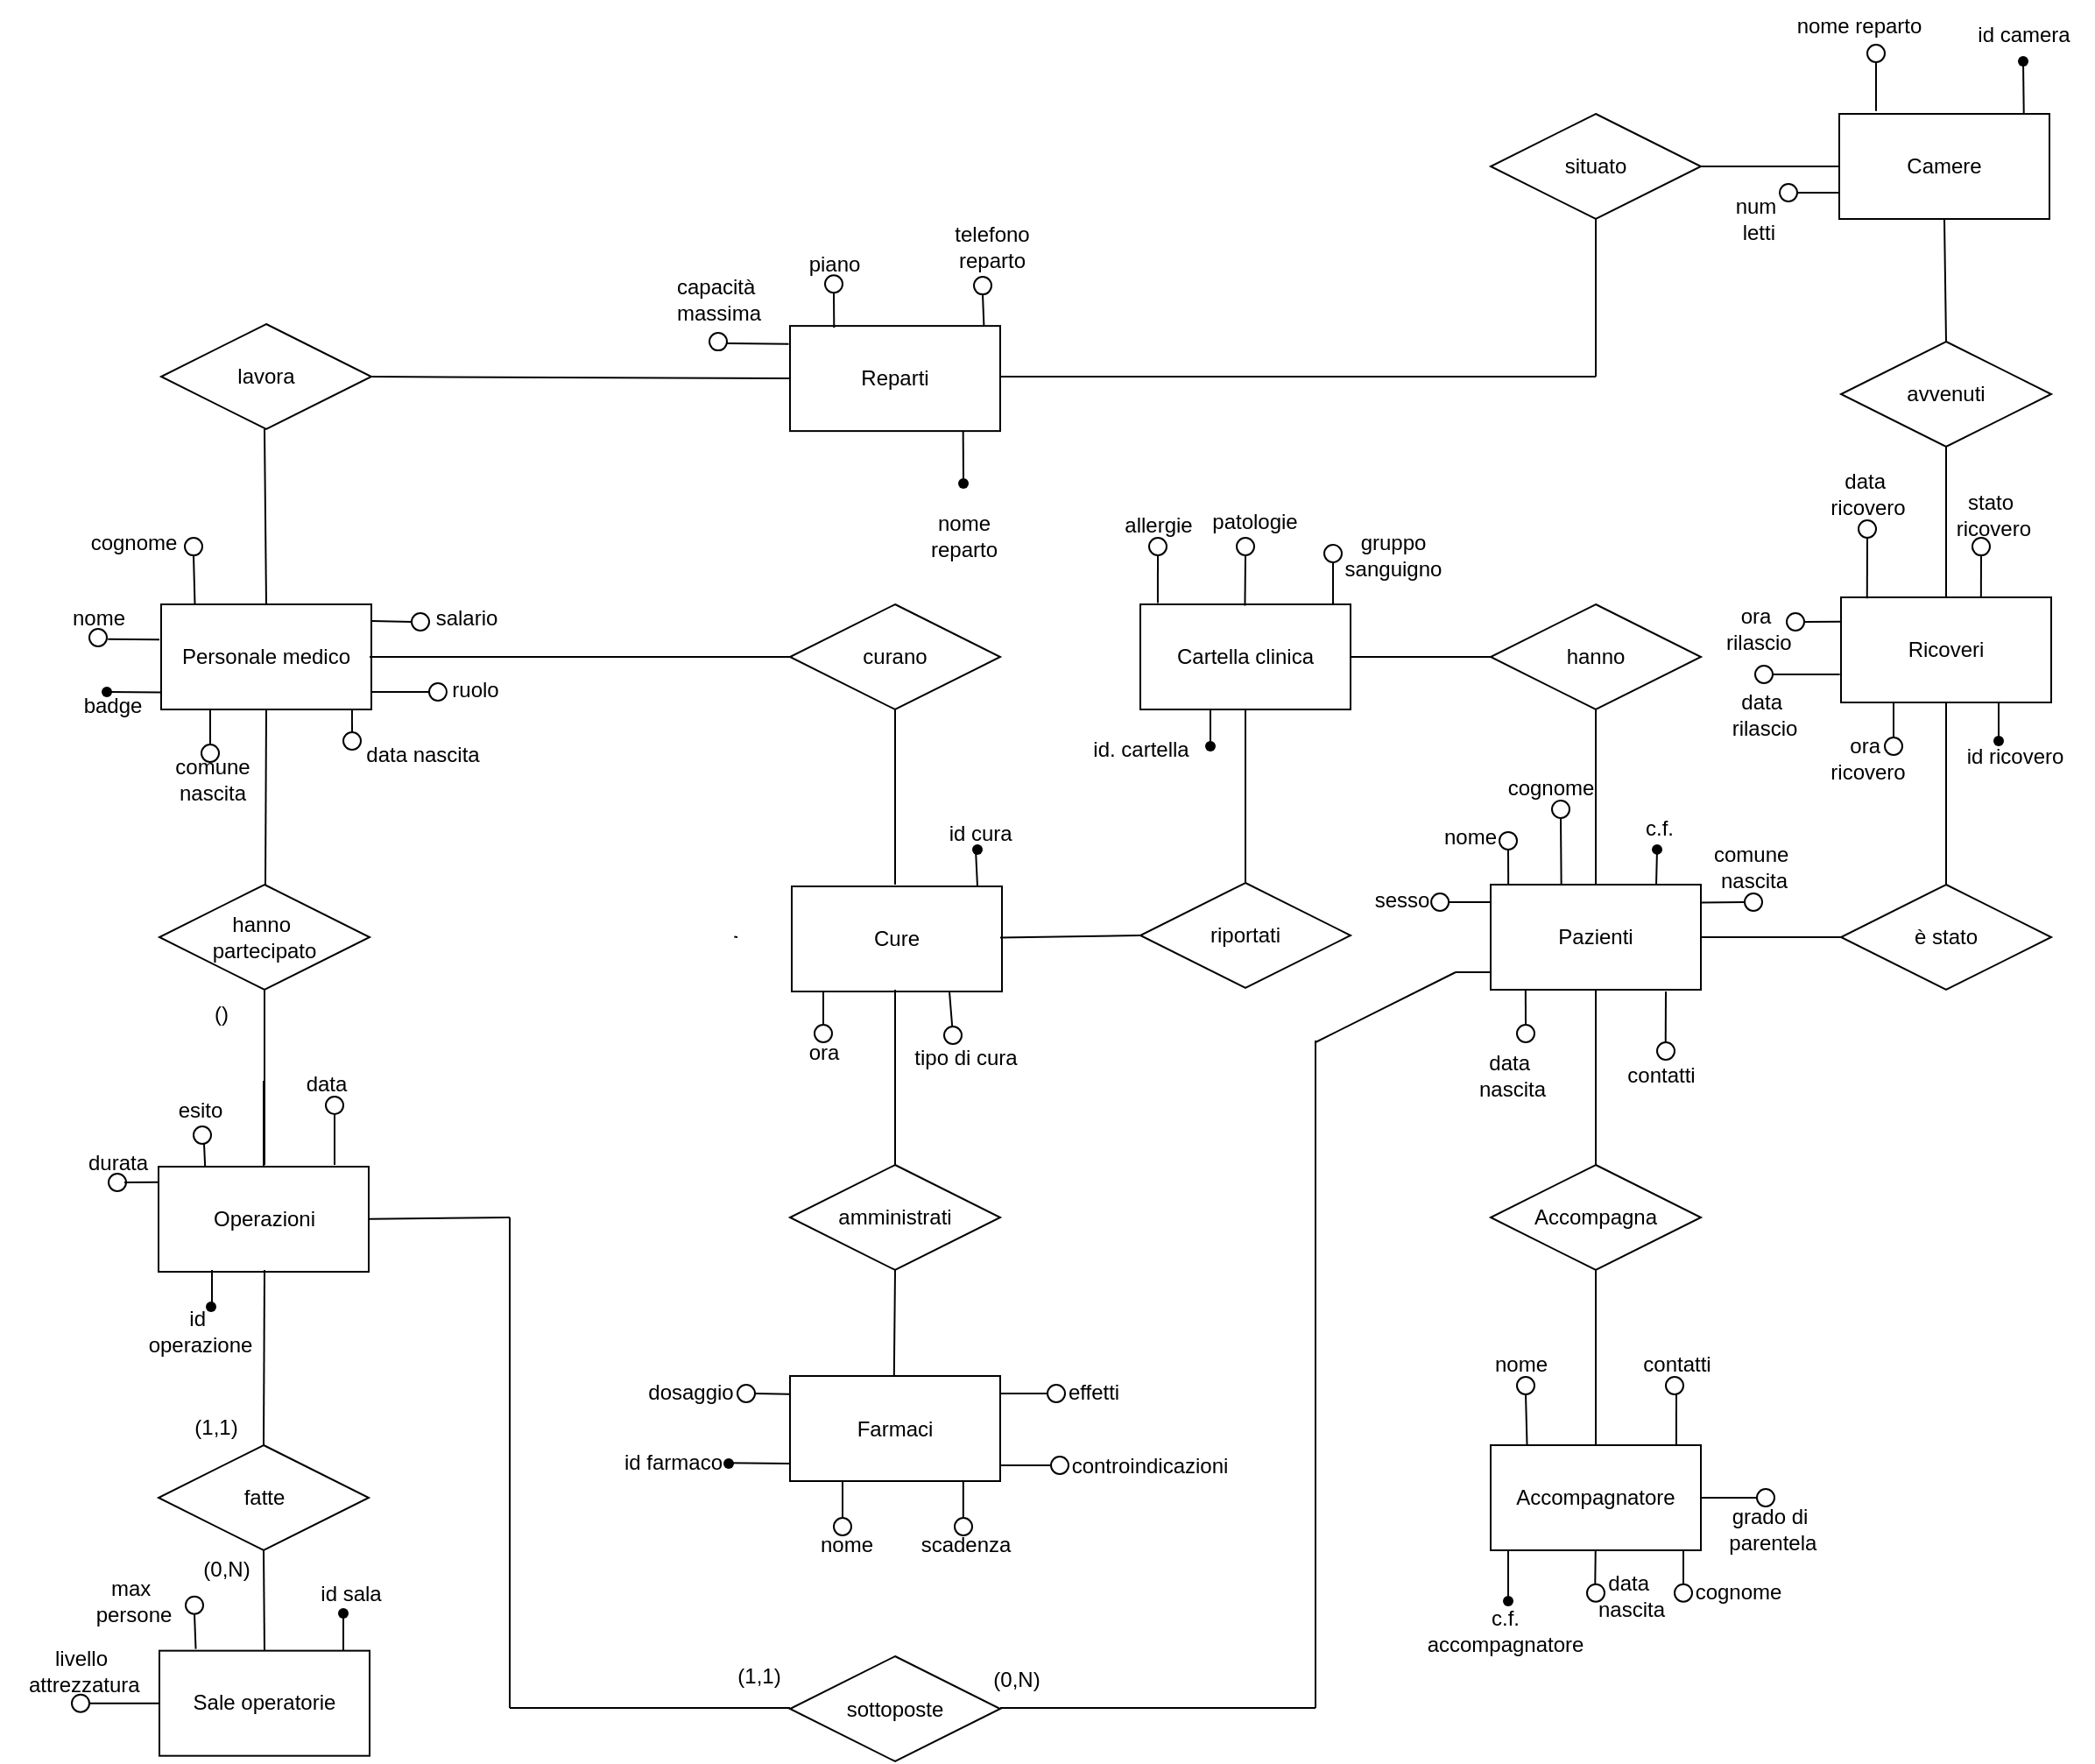 <mxfile version="24.8.6">
  <diagram name="Pagina-1" id="EkfTAN4hH_TVddPuiA1x">
    <mxGraphModel dx="2410" dy="865" grid="1" gridSize="10" guides="1" tooltips="1" connect="1" arrows="1" fold="1" page="1" pageScale="1" pageWidth="827" pageHeight="1169" math="0" shadow="0">
      <root>
        <mxCell id="0" />
        <mxCell id="1" parent="0" />
        <mxCell id="Gjo6DUxktxaH3FMSYRhE-1" value="Personale medico" style="rounded=0;whiteSpace=wrap;html=1;" parent="1" vertex="1">
          <mxGeometry x="41" y="600" width="120" height="60" as="geometry" />
        </mxCell>
        <mxCell id="Gjo6DUxktxaH3FMSYRhE-5" value="Pazienti" style="rounded=0;whiteSpace=wrap;html=1;" parent="1" vertex="1">
          <mxGeometry x="800" y="760" width="120" height="60" as="geometry" />
        </mxCell>
        <mxCell id="Gjo6DUxktxaH3FMSYRhE-7" value="&lt;span style=&quot;white-space: nowrap;&quot;&gt;Accompagnatore&lt;/span&gt;" style="rounded=0;whiteSpace=wrap;html=1;" parent="1" vertex="1">
          <mxGeometry x="800" y="1080" width="120" height="60" as="geometry" />
        </mxCell>
        <mxCell id="Gjo6DUxktxaH3FMSYRhE-8" value="Reparti" style="rounded=0;whiteSpace=wrap;html=1;" parent="1" vertex="1">
          <mxGeometry x="400" y="441.06" width="120" height="60" as="geometry" />
        </mxCell>
        <mxCell id="Gjo6DUxktxaH3FMSYRhE-10" value="Camere" style="rounded=0;whiteSpace=wrap;html=1;" parent="1" vertex="1">
          <mxGeometry x="999" y="320" width="120" height="60" as="geometry" />
        </mxCell>
        <mxCell id="Gjo6DUxktxaH3FMSYRhE-11" value="Sale operatorie" style="rounded=0;whiteSpace=wrap;html=1;" parent="1" vertex="1">
          <mxGeometry x="40" y="1197.33" width="120" height="60" as="geometry" />
        </mxCell>
        <mxCell id="Gjo6DUxktxaH3FMSYRhE-12" value="Operazioni" style="rounded=0;whiteSpace=wrap;html=1;" parent="1" vertex="1">
          <mxGeometry x="39.5" y="921" width="120" height="60" as="geometry" />
        </mxCell>
        <mxCell id="Gjo6DUxktxaH3FMSYRhE-17" value="Cartella clinica" style="rounded=0;whiteSpace=wrap;html=1;" parent="1" vertex="1">
          <mxGeometry x="600" y="600" width="120" height="60" as="geometry" />
        </mxCell>
        <mxCell id="GProfhIi8R3kbPbWlugL-2" value="" style="endArrow=none;html=1;rounded=0;" parent="1" edge="1">
          <mxGeometry width="50" height="50" relative="1" as="geometry">
            <mxPoint x="106" y="700" as="sourcePoint" />
            <mxPoint x="105.92" y="700" as="targetPoint" />
          </mxGeometry>
        </mxCell>
        <mxCell id="GProfhIi8R3kbPbWlugL-13" value="hanno&amp;nbsp;&lt;div&gt;partecipato&lt;/div&gt;" style="shape=rhombus;perimeter=rhombusPerimeter;whiteSpace=wrap;html=1;align=center;" parent="1" vertex="1">
          <mxGeometry x="40" y="760" width="120" height="60" as="geometry" />
        </mxCell>
        <mxCell id="GProfhIi8R3kbPbWlugL-16" value="fatte" style="shape=rhombus;perimeter=rhombusPerimeter;whiteSpace=wrap;html=1;align=center;" parent="1" vertex="1">
          <mxGeometry x="39.5" y="1080" width="120" height="60" as="geometry" />
        </mxCell>
        <mxCell id="GProfhIi8R3kbPbWlugL-19" value="curano" style="shape=rhombus;perimeter=rhombusPerimeter;whiteSpace=wrap;html=1;align=center;" parent="1" vertex="1">
          <mxGeometry x="400" y="600" width="120" height="60" as="geometry" />
        </mxCell>
        <mxCell id="GProfhIi8R3kbPbWlugL-20" value="è stato" style="shape=rhombus;perimeter=rhombusPerimeter;whiteSpace=wrap;html=1;align=center;" parent="1" vertex="1">
          <mxGeometry x="1000" y="760" width="120" height="60" as="geometry" />
        </mxCell>
        <mxCell id="GProfhIi8R3kbPbWlugL-32" value="hanno" style="shape=rhombus;perimeter=rhombusPerimeter;whiteSpace=wrap;html=1;align=center;" parent="1" vertex="1">
          <mxGeometry x="800" y="600" width="120" height="60" as="geometry" />
        </mxCell>
        <mxCell id="GProfhIi8R3kbPbWlugL-62" value="sottoposte" style="shape=rhombus;perimeter=rhombusPerimeter;whiteSpace=wrap;html=1;align=center;" parent="1" vertex="1">
          <mxGeometry x="400" y="1200.5" width="120" height="60" as="geometry" />
        </mxCell>
        <mxCell id="EqLmaS4XHGkuEMbsUwe7-32" value="" style="endArrow=none;html=1;rounded=0;entryX=0;entryY=0.5;entryDx=0;entryDy=0;" parent="1" target="GProfhIi8R3kbPbWlugL-20" edge="1">
          <mxGeometry width="50" height="50" relative="1" as="geometry">
            <mxPoint x="920" y="790" as="sourcePoint" />
            <mxPoint x="970" y="740" as="targetPoint" />
          </mxGeometry>
        </mxCell>
        <mxCell id="EqLmaS4XHGkuEMbsUwe7-38" value="" style="endArrow=none;html=1;rounded=0;entryX=1;entryY=0.5;entryDx=0;entryDy=0;exitX=0;exitY=0.5;exitDx=0;exitDy=0;" parent="1" source="GProfhIi8R3kbPbWlugL-32" target="Gjo6DUxktxaH3FMSYRhE-17" edge="1">
          <mxGeometry width="50" height="50" relative="1" as="geometry">
            <mxPoint x="660" y="750" as="sourcePoint" />
            <mxPoint x="710" y="710" as="targetPoint" />
          </mxGeometry>
        </mxCell>
        <mxCell id="EqLmaS4XHGkuEMbsUwe7-47" value="" style="endArrow=none;html=1;rounded=0;" parent="1" edge="1">
          <mxGeometry width="50" height="50" relative="1" as="geometry">
            <mxPoint x="700" y="850" as="sourcePoint" />
            <mxPoint x="780" y="810" as="targetPoint" />
          </mxGeometry>
        </mxCell>
        <mxCell id="EqLmaS4XHGkuEMbsUwe7-63" value="" style="endArrow=none;html=1;rounded=0;entryX=0.5;entryY=1;entryDx=0;entryDy=0;" parent="1" target="GProfhIi8R3kbPbWlugL-13" edge="1">
          <mxGeometry width="50" height="50" relative="1" as="geometry">
            <mxPoint x="100" y="920" as="sourcePoint" />
            <mxPoint x="150" y="870" as="targetPoint" />
          </mxGeometry>
        </mxCell>
        <mxCell id="EqLmaS4XHGkuEMbsUwe7-67" value="" style="endArrow=none;html=1;rounded=0;exitX=0.5;exitY=0;exitDx=0;exitDy=0;" parent="1" source="GProfhIi8R3kbPbWlugL-16" edge="1">
          <mxGeometry width="50" height="50" relative="1" as="geometry">
            <mxPoint x="50" y="1030" as="sourcePoint" />
            <mxPoint x="100" y="980" as="targetPoint" />
          </mxGeometry>
        </mxCell>
        <mxCell id="EqLmaS4XHGkuEMbsUwe7-75" value="nome" style="text;html=1;align=center;verticalAlign=middle;resizable=0;points=[];autosize=1;strokeColor=none;fillColor=none;" parent="1" vertex="1">
          <mxGeometry x="-20.5" y="593" width="50" height="30" as="geometry" />
        </mxCell>
        <mxCell id="EqLmaS4XHGkuEMbsUwe7-76" value="cognome" style="text;html=1;align=center;verticalAlign=middle;resizable=0;points=[];autosize=1;strokeColor=none;fillColor=none;" parent="1" vertex="1">
          <mxGeometry x="-10.5" y="550" width="70" height="30" as="geometry" />
        </mxCell>
        <mxCell id="EqLmaS4XHGkuEMbsUwe7-77" value="id camera" style="text;html=1;align=center;verticalAlign=middle;resizable=0;points=[];autosize=1;strokeColor=none;fillColor=none;" parent="1" vertex="1">
          <mxGeometry x="1064" y="260" width="80" height="30" as="geometry" />
        </mxCell>
        <mxCell id="EqLmaS4XHGkuEMbsUwe7-78" value="num&lt;div&gt;&amp;nbsp;letti&lt;/div&gt;" style="text;html=1;align=center;verticalAlign=middle;resizable=0;points=[];autosize=1;strokeColor=none;fillColor=none;" parent="1" vertex="1">
          <mxGeometry x="926" y="359.94" width="50" height="40" as="geometry" />
        </mxCell>
        <mxCell id="EqLmaS4XHGkuEMbsUwe7-79" value="nome" style="text;html=1;align=center;verticalAlign=middle;resizable=0;points=[];autosize=1;strokeColor=none;fillColor=none;" parent="1" vertex="1">
          <mxGeometry x="763" y="718" width="50" height="30" as="geometry" />
        </mxCell>
        <mxCell id="EqLmaS4XHGkuEMbsUwe7-80" value="cognome" style="text;html=1;align=center;verticalAlign=middle;resizable=0;points=[];autosize=1;strokeColor=none;fillColor=none;" parent="1" vertex="1">
          <mxGeometry x="799" y="690" width="70" height="30" as="geometry" />
        </mxCell>
        <mxCell id="EqLmaS4XHGkuEMbsUwe7-81" value="data&amp;nbsp;&lt;div&gt;nascita&lt;/div&gt;" style="text;html=1;align=center;verticalAlign=middle;resizable=0;points=[];autosize=1;strokeColor=none;fillColor=none;" parent="1" vertex="1">
          <mxGeometry x="782.07" y="849" width="60" height="40" as="geometry" />
        </mxCell>
        <mxCell id="EqLmaS4XHGkuEMbsUwe7-82" value="comune&amp;nbsp;&lt;div&gt;nascita&lt;/div&gt;" style="text;html=1;align=center;verticalAlign=middle;resizable=0;points=[];autosize=1;strokeColor=none;fillColor=none;" parent="1" vertex="1">
          <mxGeometry x="915" y="729.94" width="70" height="40" as="geometry" />
        </mxCell>
        <mxCell id="EqLmaS4XHGkuEMbsUwe7-83" value="sesso" style="text;html=1;align=center;verticalAlign=middle;resizable=0;points=[];autosize=1;strokeColor=none;fillColor=none;" parent="1" vertex="1">
          <mxGeometry x="724" y="754" width="50" height="30" as="geometry" />
        </mxCell>
        <mxCell id="EqLmaS4XHGkuEMbsUwe7-87" value="c.f." style="text;html=1;align=center;verticalAlign=middle;resizable=0;points=[];autosize=1;strokeColor=none;fillColor=none;" parent="1" vertex="1">
          <mxGeometry x="876" y="713" width="40" height="30" as="geometry" />
        </mxCell>
        <mxCell id="EqLmaS4XHGkuEMbsUwe7-88" value="id&amp;nbsp;&lt;div&gt;operazione&lt;/div&gt;" style="text;html=1;align=center;verticalAlign=middle;resizable=0;points=[];autosize=1;strokeColor=none;fillColor=none;" parent="1" vertex="1">
          <mxGeometry x="23" y="995" width="80" height="40" as="geometry" />
        </mxCell>
        <mxCell id="EqLmaS4XHGkuEMbsUwe7-90" value="data" style="text;html=1;align=center;verticalAlign=middle;resizable=0;points=[];autosize=1;strokeColor=none;fillColor=none;" parent="1" vertex="1">
          <mxGeometry x="109.5" y="859" width="50" height="30" as="geometry" />
        </mxCell>
        <mxCell id="EqLmaS4XHGkuEMbsUwe7-91" value="esito" style="text;html=1;align=center;verticalAlign=middle;resizable=0;points=[];autosize=1;strokeColor=none;fillColor=none;" parent="1" vertex="1">
          <mxGeometry x="38" y="874" width="50" height="30" as="geometry" />
        </mxCell>
        <mxCell id="EqLmaS4XHGkuEMbsUwe7-97" value="salario" style="text;html=1;align=center;verticalAlign=middle;resizable=0;points=[];autosize=1;strokeColor=none;fillColor=none;" parent="1" vertex="1">
          <mxGeometry x="185" y="593" width="60" height="30" as="geometry" />
        </mxCell>
        <mxCell id="EqLmaS4XHGkuEMbsUwe7-102" value="piano" style="text;html=1;align=center;verticalAlign=middle;resizable=0;points=[];autosize=1;strokeColor=none;fillColor=none;" parent="1" vertex="1">
          <mxGeometry x="400" y="391.12" width="50" height="30" as="geometry" />
        </mxCell>
        <mxCell id="EqLmaS4XHGkuEMbsUwe7-107" value="id. cartella" style="text;html=1;align=center;verticalAlign=middle;resizable=0;points=[];autosize=1;strokeColor=none;fillColor=none;" parent="1" vertex="1">
          <mxGeometry x="560" y="668" width="80" height="30" as="geometry" />
        </mxCell>
        <mxCell id="EqLmaS4XHGkuEMbsUwe7-108" value="allergie" style="text;html=1;align=center;verticalAlign=middle;resizable=0;points=[];autosize=1;strokeColor=none;fillColor=none;" parent="1" vertex="1">
          <mxGeometry x="580" y="540" width="60" height="30" as="geometry" />
        </mxCell>
        <mxCell id="EqLmaS4XHGkuEMbsUwe7-109" value="patologie" style="text;html=1;align=center;verticalAlign=middle;resizable=0;points=[];autosize=1;strokeColor=none;fillColor=none;" parent="1" vertex="1">
          <mxGeometry x="630" y="538" width="70" height="30" as="geometry" />
        </mxCell>
        <mxCell id="EqLmaS4XHGkuEMbsUwe7-111" value="gruppo&lt;div&gt;&amp;nbsp;sanguigno&amp;nbsp;&lt;/div&gt;" style="text;html=1;align=center;verticalAlign=middle;resizable=0;points=[];autosize=1;strokeColor=none;fillColor=none;" parent="1" vertex="1">
          <mxGeometry x="699" y="552" width="90" height="40" as="geometry" />
        </mxCell>
        <mxCell id="EqLmaS4XHGkuEMbsUwe7-114" value="id sala" style="text;html=1;align=center;verticalAlign=middle;resizable=0;points=[];autosize=1;strokeColor=none;fillColor=none;" parent="1" vertex="1">
          <mxGeometry x="119" y="1150" width="60" height="30" as="geometry" />
        </mxCell>
        <mxCell id="EqLmaS4XHGkuEMbsUwe7-115" value="livello&lt;div&gt;&amp;nbsp;attrezzatura&lt;/div&gt;" style="text;html=1;align=center;verticalAlign=middle;resizable=0;points=[];autosize=1;strokeColor=none;fillColor=none;" parent="1" vertex="1">
          <mxGeometry x="-50.5" y="1189" width="90" height="40" as="geometry" />
        </mxCell>
        <mxCell id="EqLmaS4XHGkuEMbsUwe7-116" value="max&amp;nbsp;&lt;div&gt;persone&lt;/div&gt;" style="text;html=1;align=center;verticalAlign=middle;resizable=0;points=[];autosize=1;strokeColor=none;fillColor=none;" parent="1" vertex="1">
          <mxGeometry x="-10" y="1149" width="70" height="40" as="geometry" />
        </mxCell>
        <mxCell id="EqLmaS4XHGkuEMbsUwe7-117" value="data nascita" style="text;html=1;align=center;verticalAlign=middle;resizable=0;points=[];autosize=1;strokeColor=none;fillColor=none;" parent="1" vertex="1">
          <mxGeometry x="145" y="671" width="90" height="30" as="geometry" />
        </mxCell>
        <mxCell id="EqLmaS4XHGkuEMbsUwe7-119" value="" style="ellipse;whiteSpace=wrap;html=1;aspect=fixed;" parent="1" vertex="1">
          <mxGeometry y="614" width="10" height="10" as="geometry" />
        </mxCell>
        <mxCell id="EqLmaS4XHGkuEMbsUwe7-120" value="" style="ellipse;whiteSpace=wrap;html=1;aspect=fixed;" parent="1" vertex="1">
          <mxGeometry x="54.5" y="562.06" width="10" height="10" as="geometry" />
        </mxCell>
        <mxCell id="EqLmaS4XHGkuEMbsUwe7-124" value="" style="ellipse;whiteSpace=wrap;html=1;aspect=fixed;" parent="1" vertex="1">
          <mxGeometry x="184" y="605" width="10" height="10" as="geometry" />
        </mxCell>
        <mxCell id="EqLmaS4XHGkuEMbsUwe7-126" value="badge" style="text;html=1;align=center;verticalAlign=middle;resizable=0;points=[];autosize=1;strokeColor=none;fillColor=none;" parent="1" vertex="1">
          <mxGeometry x="-17" y="643" width="60" height="30" as="geometry" />
        </mxCell>
        <mxCell id="EqLmaS4XHGkuEMbsUwe7-128" value="" style="endArrow=none;html=1;rounded=0;exitX=-0.008;exitY=0.335;exitDx=0;exitDy=0;entryX=1.06;entryY=0.587;entryDx=0;entryDy=0;entryPerimeter=0;exitPerimeter=0;" parent="1" source="Gjo6DUxktxaH3FMSYRhE-1" target="EqLmaS4XHGkuEMbsUwe7-119" edge="1">
          <mxGeometry width="50" height="50" relative="1" as="geometry">
            <mxPoint x="39.5" y="638.42" as="sourcePoint" />
            <mxPoint x="18.58" y="628" as="targetPoint" />
          </mxGeometry>
        </mxCell>
        <mxCell id="EqLmaS4XHGkuEMbsUwe7-129" value="" style="endArrow=none;html=1;rounded=0;entryX=0.5;entryY=1;entryDx=0;entryDy=0;" parent="1" edge="1">
          <mxGeometry width="50" height="50" relative="1" as="geometry">
            <mxPoint x="60.25" y="600.06" as="sourcePoint" />
            <mxPoint x="59.5" y="572.06" as="targetPoint" />
          </mxGeometry>
        </mxCell>
        <mxCell id="EqLmaS4XHGkuEMbsUwe7-131" value="" style="endArrow=none;html=1;rounded=0;exitX=1.004;exitY=0.159;exitDx=0;exitDy=0;exitPerimeter=0;entryX=0;entryY=0.5;entryDx=0;entryDy=0;" parent="1" source="Gjo6DUxktxaH3FMSYRhE-1" target="EqLmaS4XHGkuEMbsUwe7-124" edge="1">
          <mxGeometry width="50" height="50" relative="1" as="geometry">
            <mxPoint x="161.12" y="604.94" as="sourcePoint" />
            <mxPoint x="175" y="583" as="targetPoint" />
          </mxGeometry>
        </mxCell>
        <mxCell id="EqLmaS4XHGkuEMbsUwe7-135" value="" style="ellipse;whiteSpace=wrap;html=1;aspect=fixed;" parent="1" vertex="1">
          <mxGeometry x="420" y="412.12" width="10" height="10" as="geometry" />
        </mxCell>
        <mxCell id="EqLmaS4XHGkuEMbsUwe7-137" value="" style="endArrow=none;html=1;rounded=0;exitX=0.793;exitY=-0.001;exitDx=0;exitDy=0;exitPerimeter=0;" parent="1" edge="1">
          <mxGeometry width="50" height="50" relative="1" as="geometry">
            <mxPoint x="425.16" y="442.06" as="sourcePoint" />
            <mxPoint x="425" y="422.12" as="targetPoint" />
          </mxGeometry>
        </mxCell>
        <mxCell id="EqLmaS4XHGkuEMbsUwe7-148" value="" style="endArrow=none;html=1;rounded=0;exitX=0.878;exitY=-0.006;exitDx=0;exitDy=0;exitPerimeter=0;" parent="1" source="Gjo6DUxktxaH3FMSYRhE-10" target="70" edge="1">
          <mxGeometry width="50" height="50" relative="1" as="geometry">
            <mxPoint x="1054" y="340" as="sourcePoint" />
            <mxPoint x="1104" y="290" as="targetPoint" />
          </mxGeometry>
        </mxCell>
        <mxCell id="EqLmaS4XHGkuEMbsUwe7-152" value="nome" style="text;html=1;align=center;verticalAlign=middle;resizable=0;points=[];autosize=1;strokeColor=none;fillColor=none;" parent="1" vertex="1">
          <mxGeometry x="792.07" y="1019" width="50" height="30" as="geometry" />
        </mxCell>
        <mxCell id="EqLmaS4XHGkuEMbsUwe7-153" value="grado di&lt;div&gt;&amp;nbsp;parentela&lt;/div&gt;" style="text;html=1;align=center;verticalAlign=middle;resizable=0;points=[];autosize=1;strokeColor=none;fillColor=none;" parent="1" vertex="1">
          <mxGeometry x="919" y="1107.5" width="80" height="40" as="geometry" />
        </mxCell>
        <mxCell id="EqLmaS4XHGkuEMbsUwe7-154" value="cognome" style="text;html=1;align=center;verticalAlign=middle;resizable=0;points=[];autosize=1;strokeColor=none;fillColor=none;" parent="1" vertex="1">
          <mxGeometry x="906" y="1149" width="70" height="30" as="geometry" />
        </mxCell>
        <mxCell id="EqLmaS4XHGkuEMbsUwe7-155" value="c.f. &lt;br&gt;accompagnatore" style="text;html=1;align=center;verticalAlign=middle;resizable=0;points=[];autosize=1;strokeColor=none;fillColor=none;" parent="1" vertex="1">
          <mxGeometry x="753.28" y="1166" width="110" height="40" as="geometry" />
        </mxCell>
        <mxCell id="EqLmaS4XHGkuEMbsUwe7-156" value="data&amp;nbsp;&lt;div&gt;nascita&lt;/div&gt;" style="text;html=1;align=center;verticalAlign=middle;resizable=0;points=[];autosize=1;strokeColor=none;fillColor=none;" parent="1" vertex="1">
          <mxGeometry x="850" y="1146" width="60" height="40" as="geometry" />
        </mxCell>
        <mxCell id="EqLmaS4XHGkuEMbsUwe7-157" value="" style="ellipse;whiteSpace=wrap;html=1;aspect=fixed;" parent="1" vertex="1">
          <mxGeometry x="952" y="1105" width="10" height="10" as="geometry" />
        </mxCell>
        <mxCell id="EqLmaS4XHGkuEMbsUwe7-158" value="" style="ellipse;whiteSpace=wrap;html=1;aspect=fixed;" parent="1" vertex="1">
          <mxGeometry x="905" y="1159.35" width="10" height="10" as="geometry" />
        </mxCell>
        <mxCell id="EqLmaS4XHGkuEMbsUwe7-161" value="" style="ellipse;whiteSpace=wrap;html=1;aspect=fixed;" parent="1" vertex="1">
          <mxGeometry x="815.0" y="1041" width="10" height="10" as="geometry" />
        </mxCell>
        <mxCell id="EqLmaS4XHGkuEMbsUwe7-162" value="" style="endArrow=none;html=1;rounded=0;entryX=0.173;entryY=-0.006;entryDx=0;entryDy=0;entryPerimeter=0;" parent="1" edge="1" target="Gjo6DUxktxaH3FMSYRhE-7">
          <mxGeometry width="50" height="50" relative="1" as="geometry">
            <mxPoint x="820.0" y="1051" as="sourcePoint" />
            <mxPoint x="856.12" y="1051.18" as="targetPoint" />
          </mxGeometry>
        </mxCell>
        <mxCell id="EqLmaS4XHGkuEMbsUwe7-164" value="" style="endArrow=none;html=1;rounded=0;entryX=0.174;entryY=1.026;entryDx=0;entryDy=0;entryPerimeter=0;exitX=0.508;exitY=-0.023;exitDx=0;exitDy=0;exitPerimeter=0;" parent="1" edge="1">
          <mxGeometry width="50" height="50" relative="1" as="geometry">
            <mxPoint x="859.53" y="1168.66" as="sourcePoint" />
            <mxPoint x="859.87" y="1140.0" as="targetPoint" />
          </mxGeometry>
        </mxCell>
        <mxCell id="EqLmaS4XHGkuEMbsUwe7-165" value="" style="endArrow=none;html=1;rounded=0;" parent="1" edge="1">
          <mxGeometry width="50" height="50" relative="1" as="geometry">
            <mxPoint x="910" y="1159.35" as="sourcePoint" />
            <mxPoint x="910" y="1140.35" as="targetPoint" />
          </mxGeometry>
        </mxCell>
        <mxCell id="EqLmaS4XHGkuEMbsUwe7-166" value="" style="endArrow=none;html=1;rounded=0;entryX=1;entryY=0.5;entryDx=0;entryDy=0;exitX=0;exitY=0.5;exitDx=0;exitDy=0;" parent="1" source="EqLmaS4XHGkuEMbsUwe7-157" target="Gjo6DUxktxaH3FMSYRhE-7" edge="1">
          <mxGeometry width="50" height="50" relative="1" as="geometry">
            <mxPoint x="955" y="1100.33" as="sourcePoint" />
            <mxPoint x="939.69" y="1080.005" as="targetPoint" />
          </mxGeometry>
        </mxCell>
        <mxCell id="EqLmaS4XHGkuEMbsUwe7-167" value="" style="ellipse;whiteSpace=wrap;html=1;aspect=fixed;" parent="1" vertex="1">
          <mxGeometry x="945" y="765" width="10" height="10" as="geometry" />
        </mxCell>
        <mxCell id="EqLmaS4XHGkuEMbsUwe7-168" value="" style="ellipse;whiteSpace=wrap;html=1;aspect=fixed;" parent="1" vertex="1">
          <mxGeometry x="815" y="840" width="10" height="10" as="geometry" />
        </mxCell>
        <mxCell id="EqLmaS4XHGkuEMbsUwe7-170" value="" style="ellipse;whiteSpace=wrap;html=1;aspect=fixed;" parent="1" vertex="1">
          <mxGeometry x="835" y="712" width="10" height="10" as="geometry" />
        </mxCell>
        <mxCell id="EqLmaS4XHGkuEMbsUwe7-171" value="" style="ellipse;whiteSpace=wrap;html=1;aspect=fixed;" parent="1" vertex="1">
          <mxGeometry x="805" y="729.94" width="10" height="10" as="geometry" />
        </mxCell>
        <mxCell id="EqLmaS4XHGkuEMbsUwe7-172" value="" style="ellipse;whiteSpace=wrap;html=1;aspect=fixed;" parent="1" vertex="1">
          <mxGeometry x="766.07" y="765" width="10" height="10" as="geometry" />
        </mxCell>
        <mxCell id="EqLmaS4XHGkuEMbsUwe7-173" value="" style="endArrow=none;html=1;rounded=0;entryX=1;entryY=0.5;entryDx=0;entryDy=0;exitX=-0.002;exitY=0.2;exitDx=0;exitDy=0;exitPerimeter=0;" parent="1" target="EqLmaS4XHGkuEMbsUwe7-172" edge="1">
          <mxGeometry width="50" height="50" relative="1" as="geometry">
            <mxPoint x="799.76" y="770" as="sourcePoint" />
            <mxPoint x="759.88" y="770.35" as="targetPoint" />
          </mxGeometry>
        </mxCell>
        <mxCell id="EqLmaS4XHGkuEMbsUwe7-174" value="" style="endArrow=none;html=1;rounded=0;exitX=0.084;exitY=0.002;exitDx=0;exitDy=0;exitPerimeter=0;entryX=0.5;entryY=1;entryDx=0;entryDy=0;" parent="1" source="Gjo6DUxktxaH3FMSYRhE-5" target="EqLmaS4XHGkuEMbsUwe7-171" edge="1">
          <mxGeometry width="50" height="50" relative="1" as="geometry">
            <mxPoint x="755" y="788" as="sourcePoint" />
            <mxPoint x="805" y="738" as="targetPoint" />
          </mxGeometry>
        </mxCell>
        <mxCell id="EqLmaS4XHGkuEMbsUwe7-175" value="" style="endArrow=none;html=1;rounded=0;exitX=0.336;exitY=-0.006;exitDx=0;exitDy=0;exitPerimeter=0;entryX=0.5;entryY=1;entryDx=0;entryDy=0;" parent="1" source="Gjo6DUxktxaH3FMSYRhE-5" target="EqLmaS4XHGkuEMbsUwe7-170" edge="1">
          <mxGeometry width="50" height="50" relative="1" as="geometry">
            <mxPoint x="840.24" y="759.28" as="sourcePoint" />
            <mxPoint x="839.76" y="728" as="targetPoint" />
          </mxGeometry>
        </mxCell>
        <mxCell id="EqLmaS4XHGkuEMbsUwe7-176" value="" style="endArrow=none;html=1;rounded=0;exitX=0.621;exitY=0.001;exitDx=0;exitDy=0;exitPerimeter=0;entryX=1.104;entryY=0.499;entryDx=0;entryDy=0;entryPerimeter=0;" parent="1" target="69" edge="1">
          <mxGeometry width="50" height="50" relative="1" as="geometry">
            <mxPoint x="894.52" y="760" as="sourcePoint" />
            <mxPoint x="895" y="739.94" as="targetPoint" />
          </mxGeometry>
        </mxCell>
        <mxCell id="EqLmaS4XHGkuEMbsUwe7-178" value="" style="endArrow=none;html=1;rounded=0;exitX=1;exitY=0.17;exitDx=0;exitDy=0;exitPerimeter=0;entryX=0;entryY=0.5;entryDx=0;entryDy=0;" parent="1" source="Gjo6DUxktxaH3FMSYRhE-5" target="EqLmaS4XHGkuEMbsUwe7-167" edge="1">
          <mxGeometry width="50" height="50" relative="1" as="geometry">
            <mxPoint x="896" y="807" as="sourcePoint" />
            <mxPoint x="946" y="757" as="targetPoint" />
          </mxGeometry>
        </mxCell>
        <mxCell id="EqLmaS4XHGkuEMbsUwe7-180" value="" style="ellipse;whiteSpace=wrap;html=1;aspect=fixed;" parent="1" vertex="1">
          <mxGeometry x="655" y="562" width="10" height="10" as="geometry" />
        </mxCell>
        <mxCell id="EqLmaS4XHGkuEMbsUwe7-181" value="" style="ellipse;whiteSpace=wrap;html=1;aspect=fixed;" parent="1" vertex="1">
          <mxGeometry x="605" y="562" width="10" height="10" as="geometry" />
        </mxCell>
        <mxCell id="EqLmaS4XHGkuEMbsUwe7-182" value="" style="ellipse;whiteSpace=wrap;html=1;aspect=fixed;" parent="1" vertex="1">
          <mxGeometry x="705" y="566" width="10" height="10" as="geometry" />
        </mxCell>
        <mxCell id="EqLmaS4XHGkuEMbsUwe7-184" value="" style="endArrow=none;html=1;rounded=0;exitX=0.502;exitY=0.353;exitDx=0;exitDy=0;exitPerimeter=0;" parent="1" source="77" edge="1">
          <mxGeometry width="50" height="50" relative="1" as="geometry">
            <mxPoint x="659.64" y="671.32" as="sourcePoint" />
            <mxPoint x="640" y="660" as="targetPoint" />
          </mxGeometry>
        </mxCell>
        <mxCell id="EqLmaS4XHGkuEMbsUwe7-185" value="" style="endArrow=none;html=1;rounded=0;exitX=0.083;exitY=-0.012;exitDx=0;exitDy=0;exitPerimeter=0;" parent="1" source="Gjo6DUxktxaH3FMSYRhE-17" edge="1">
          <mxGeometry width="50" height="50" relative="1" as="geometry">
            <mxPoint x="560" y="622" as="sourcePoint" />
            <mxPoint x="610" y="572" as="targetPoint" />
          </mxGeometry>
        </mxCell>
        <mxCell id="EqLmaS4XHGkuEMbsUwe7-186" value="" style="endArrow=none;html=1;rounded=0;exitX=0.737;exitY=-0.006;exitDx=0;exitDy=0;exitPerimeter=0;entryX=0.5;entryY=1;entryDx=0;entryDy=0;" parent="1" target="EqLmaS4XHGkuEMbsUwe7-180" edge="1">
          <mxGeometry width="50" height="50" relative="1" as="geometry">
            <mxPoint x="659.72" y="600.7" as="sourcePoint" />
            <mxPoint x="660.28" y="580.06" as="targetPoint" />
          </mxGeometry>
        </mxCell>
        <mxCell id="EqLmaS4XHGkuEMbsUwe7-187" value="" style="endArrow=none;html=1;rounded=0;entryX=0.5;entryY=1;entryDx=0;entryDy=0;" parent="1" target="EqLmaS4XHGkuEMbsUwe7-182" edge="1">
          <mxGeometry width="50" height="50" relative="1" as="geometry">
            <mxPoint x="710" y="600" as="sourcePoint" />
            <mxPoint x="731" y="579" as="targetPoint" />
          </mxGeometry>
        </mxCell>
        <mxCell id="EqLmaS4XHGkuEMbsUwe7-195" value="" style="ellipse;whiteSpace=wrap;html=1;aspect=fixed;" parent="1" vertex="1">
          <mxGeometry x="55" y="1166.33" width="10" height="10" as="geometry" />
        </mxCell>
        <mxCell id="EqLmaS4XHGkuEMbsUwe7-198" value="" style="ellipse;whiteSpace=wrap;html=1;aspect=fixed;" parent="1" vertex="1">
          <mxGeometry x="-10" y="1222.33" width="10" height="10" as="geometry" />
        </mxCell>
        <mxCell id="EqLmaS4XHGkuEMbsUwe7-203" value="" style="ellipse;whiteSpace=wrap;html=1;aspect=fixed;" parent="1" vertex="1">
          <mxGeometry x="135" y="881" width="10" height="10" as="geometry" />
        </mxCell>
        <mxCell id="EqLmaS4XHGkuEMbsUwe7-206" value="" style="ellipse;whiteSpace=wrap;html=1;aspect=fixed;" parent="1" vertex="1">
          <mxGeometry x="59.5" y="898" width="10" height="10" as="geometry" />
        </mxCell>
        <mxCell id="EqLmaS4XHGkuEMbsUwe7-215" value="" style="endArrow=none;html=1;rounded=0;exitX=0.173;exitY=-0.017;exitDx=0;exitDy=0;exitPerimeter=0;entryX=0.5;entryY=1;entryDx=0;entryDy=0;" parent="1" source="Gjo6DUxktxaH3FMSYRhE-11" target="EqLmaS4XHGkuEMbsUwe7-195" edge="1">
          <mxGeometry width="50" height="50" relative="1" as="geometry">
            <mxPoint x="10" y="1227.33" as="sourcePoint" />
            <mxPoint x="60" y="1177.33" as="targetPoint" />
          </mxGeometry>
        </mxCell>
        <mxCell id="EqLmaS4XHGkuEMbsUwe7-216" value="" style="endArrow=none;html=1;rounded=0;entryX=0.5;entryY=1;entryDx=0;entryDy=0;" parent="1" edge="1">
          <mxGeometry width="50" height="50" relative="1" as="geometry">
            <mxPoint x="145" y="1197.33" as="sourcePoint" />
            <mxPoint x="145" y="1176.33" as="targetPoint" />
          </mxGeometry>
        </mxCell>
        <mxCell id="EqLmaS4XHGkuEMbsUwe7-219" value="" style="endArrow=none;html=1;rounded=0;exitX=0.88;exitY=0.952;exitDx=0;exitDy=0;exitPerimeter=0;" parent="1" edge="1">
          <mxGeometry width="50" height="50" relative="1" as="geometry">
            <mxPoint x="66.1" y="921.08" as="sourcePoint" />
            <mxPoint x="65.5" y="908" as="targetPoint" />
          </mxGeometry>
        </mxCell>
        <mxCell id="EqLmaS4XHGkuEMbsUwe7-220" value="" style="endArrow=none;html=1;rounded=0;entryX=0.5;entryY=1;entryDx=0;entryDy=0;" parent="1" target="EqLmaS4XHGkuEMbsUwe7-203" edge="1">
          <mxGeometry width="50" height="50" relative="1" as="geometry">
            <mxPoint x="140" y="920" as="sourcePoint" />
            <mxPoint x="186.5" y="927" as="targetPoint" />
          </mxGeometry>
        </mxCell>
        <mxCell id="3" value="" style="endArrow=none;html=1;exitX=0.5;exitY=0;exitDx=0;exitDy=0;entryX=0.5;entryY=1;entryDx=0;entryDy=0;" parent="1" source="Gjo6DUxktxaH3FMSYRhE-12" edge="1">
          <mxGeometry width="50" height="50" relative="1" as="geometry">
            <mxPoint x="69.5" y="782" as="sourcePoint" />
            <mxPoint x="99.5" y="872" as="targetPoint" />
          </mxGeometry>
        </mxCell>
        <mxCell id="32" value="" style="endArrow=none;html=1;exitX=0;exitY=0.837;exitDx=0;exitDy=0;exitPerimeter=0;" parent="1" source="Gjo6DUxktxaH3FMSYRhE-1" target="47" edge="1">
          <mxGeometry width="50" height="50" relative="1" as="geometry">
            <mxPoint x="86" y="600" as="sourcePoint" />
            <mxPoint x="136" y="550" as="targetPoint" />
          </mxGeometry>
        </mxCell>
        <mxCell id="DA8NWegLXy8gjZj4K9O9-37" value="nome&lt;br&gt;reparto" style="text;html=1;align=center;verticalAlign=middle;resizable=0;points=[];autosize=1;strokeColor=none;fillColor=none;" parent="1" vertex="1">
          <mxGeometry x="469" y="541" width="60" height="40" as="geometry" />
        </mxCell>
        <mxCell id="DA8NWegLXy8gjZj4K9O9-39" value="" style="endArrow=none;html=1;rounded=0;" parent="1" source="49" edge="1">
          <mxGeometry width="50" height="50" relative="1" as="geometry">
            <mxPoint x="498.99" y="521" as="sourcePoint" />
            <mxPoint x="498.83" y="501.06" as="targetPoint" />
          </mxGeometry>
        </mxCell>
        <mxCell id="DA8NWegLXy8gjZj4K9O9-41" value="ruolo" style="text;html=1;align=center;verticalAlign=middle;resizable=0;points=[];autosize=1;strokeColor=none;fillColor=none;" parent="1" vertex="1">
          <mxGeometry x="195" y="634" width="50" height="30" as="geometry" />
        </mxCell>
        <mxCell id="DA8NWegLXy8gjZj4K9O9-43" value="" style="endArrow=none;html=1;rounded=0;entryX=1.004;entryY=0.834;entryDx=0;entryDy=0;entryPerimeter=0;" parent="1" target="Gjo6DUxktxaH3FMSYRhE-1" edge="1">
          <mxGeometry width="50" height="50" relative="1" as="geometry">
            <mxPoint x="200" y="650" as="sourcePoint" />
            <mxPoint x="166" y="640" as="targetPoint" />
          </mxGeometry>
        </mxCell>
        <mxCell id="DA8NWegLXy8gjZj4K9O9-44" value="capacità&amp;nbsp;&lt;div&gt;massima&lt;/div&gt;" style="text;html=1;align=center;verticalAlign=middle;resizable=0;points=[];autosize=1;strokeColor=none;fillColor=none;" parent="1" vertex="1">
          <mxGeometry x="324" y="406.06" width="70" height="40" as="geometry" />
        </mxCell>
        <mxCell id="DA8NWegLXy8gjZj4K9O9-45" value="" style="ellipse;whiteSpace=wrap;html=1;aspect=fixed;" parent="1" vertex="1">
          <mxGeometry x="354" y="445.06" width="10" height="10" as="geometry" />
        </mxCell>
        <mxCell id="DA8NWegLXy8gjZj4K9O9-46" value="" style="endArrow=none;html=1;rounded=0;exitX=-0.006;exitY=0.172;exitDx=0;exitDy=0;exitPerimeter=0;" parent="1" source="Gjo6DUxktxaH3FMSYRhE-8" edge="1">
          <mxGeometry width="50" height="50" relative="1" as="geometry">
            <mxPoint x="364" y="470.06" as="sourcePoint" />
            <mxPoint x="364" y="451.06" as="targetPoint" />
          </mxGeometry>
        </mxCell>
        <mxCell id="DA8NWegLXy8gjZj4K9O9-52" value="durata" style="text;html=1;align=center;verticalAlign=middle;resizable=0;points=[];autosize=1;strokeColor=none;fillColor=none;" parent="1" vertex="1">
          <mxGeometry x="-14" y="904" width="60" height="30" as="geometry" />
        </mxCell>
        <mxCell id="DA8NWegLXy8gjZj4K9O9-53" value="" style="ellipse;whiteSpace=wrap;html=1;aspect=fixed;" parent="1" vertex="1">
          <mxGeometry x="11" y="925" width="10" height="10" as="geometry" />
        </mxCell>
        <mxCell id="DA8NWegLXy8gjZj4K9O9-54" value="" style="endArrow=none;html=1;rounded=0;exitX=-0.001;exitY=0.564;exitDx=0;exitDy=0;exitPerimeter=0;" parent="1" edge="1">
          <mxGeometry width="50" height="50" relative="1" as="geometry">
            <mxPoint x="39.38" y="929.84" as="sourcePoint" />
            <mxPoint x="20" y="930" as="targetPoint" />
          </mxGeometry>
        </mxCell>
        <mxCell id="73U9c0HWaYGPaKn10Cvo-50" value="" style="endArrow=none;html=1;rounded=0;entryX=0.908;entryY=1.002;entryDx=0;entryDy=0;entryPerimeter=0;exitX=0.5;exitY=0;exitDx=0;exitDy=0;" parent="1" source="EqLmaS4XHGkuEMbsUwe7-125" target="Gjo6DUxktxaH3FMSYRhE-1" edge="1">
          <mxGeometry width="50" height="50" relative="1" as="geometry">
            <mxPoint x="150" y="680" as="sourcePoint" />
            <mxPoint x="150.08" y="660.18" as="targetPoint" />
          </mxGeometry>
        </mxCell>
        <mxCell id="73U9c0HWaYGPaKn10Cvo-66" value="Accompagna" style="shape=rhombus;perimeter=rhombusPerimeter;whiteSpace=wrap;html=1;align=center;" parent="1" vertex="1">
          <mxGeometry x="800" y="920" width="120" height="60" as="geometry" />
        </mxCell>
        <mxCell id="73U9c0HWaYGPaKn10Cvo-68" value="" style="ellipse;whiteSpace=wrap;html=1;aspect=fixed;" parent="1" vertex="1">
          <mxGeometry x="855" y="1159.35" width="10" height="10" as="geometry" />
        </mxCell>
        <mxCell id="73U9c0HWaYGPaKn10Cvo-70" value="" style="endArrow=none;html=1;rounded=0;exitX=0.5;exitY=0;exitDx=0;exitDy=0;" parent="1" source="73U9c0HWaYGPaKn10Cvo-66" edge="1">
          <mxGeometry width="50" height="50" relative="1" as="geometry">
            <mxPoint x="810" y="870" as="sourcePoint" />
            <mxPoint x="860" y="820" as="targetPoint" />
          </mxGeometry>
        </mxCell>
        <mxCell id="73U9c0HWaYGPaKn10Cvo-72" value="" style="endArrow=none;html=1;rounded=0;entryX=0.5;entryY=1;entryDx=0;entryDy=0;" parent="1" target="73U9c0HWaYGPaKn10Cvo-66" edge="1">
          <mxGeometry width="50" height="50" relative="1" as="geometry">
            <mxPoint x="860" y="1080" as="sourcePoint" />
            <mxPoint x="910" y="1030" as="targetPoint" />
          </mxGeometry>
        </mxCell>
        <mxCell id="73U9c0HWaYGPaKn10Cvo-83" value="" style="endArrow=none;html=1;rounded=0;entryX=0;entryY=0.5;entryDx=0;entryDy=0;" parent="1" target="GProfhIi8R3kbPbWlugL-19" edge="1">
          <mxGeometry width="50" height="50" relative="1" as="geometry">
            <mxPoint x="160" y="630" as="sourcePoint" />
            <mxPoint x="210" y="580" as="targetPoint" />
          </mxGeometry>
        </mxCell>
        <mxCell id="73U9c0HWaYGPaKn10Cvo-86" value="" style="endArrow=none;html=1;rounded=0;" parent="1" edge="1">
          <mxGeometry width="50" height="50" relative="1" as="geometry">
            <mxPoint x="780" y="810" as="sourcePoint" />
            <mxPoint x="800" y="810" as="targetPoint" />
          </mxGeometry>
        </mxCell>
        <mxCell id="39" value="" style="endArrow=none;html=1;" parent="1" edge="1">
          <mxGeometry width="50" height="50" relative="1" as="geometry">
            <mxPoint x="70" y="1000" as="sourcePoint" />
            <mxPoint x="70" y="980" as="targetPoint" />
          </mxGeometry>
        </mxCell>
        <mxCell id="40" value="" style="endArrow=none;html=1;" parent="1" edge="1">
          <mxGeometry width="50" height="50" relative="1" as="geometry">
            <mxPoint x="160" y="950.82" as="sourcePoint" />
            <mxPoint x="240" y="950" as="targetPoint" />
          </mxGeometry>
        </mxCell>
        <mxCell id="43" value="" style="endArrow=none;html=1;exitX=0.5;exitY=0;exitDx=0;exitDy=0;entryX=0.5;entryY=1;entryDx=0;entryDy=0;" parent="1" source="Gjo6DUxktxaH3FMSYRhE-11" target="GProfhIi8R3kbPbWlugL-16" edge="1">
          <mxGeometry width="50" height="50" relative="1" as="geometry">
            <mxPoint x="-10" y="1250" as="sourcePoint" />
            <mxPoint x="40" y="1200" as="targetPoint" />
          </mxGeometry>
        </mxCell>
        <mxCell id="47" value="" style="shape=waypoint;sketch=0;fillStyle=solid;size=6;pointerEvents=1;points=[];fillColor=none;resizable=0;rotatable=0;perimeter=centerPerimeter;snapToPoint=1;" parent="1" vertex="1">
          <mxGeometry y="640" width="20" height="20" as="geometry" />
        </mxCell>
        <mxCell id="49" value="" style="shape=waypoint;sketch=0;fillStyle=solid;size=6;pointerEvents=1;points=[];fillColor=none;resizable=0;rotatable=0;perimeter=centerPerimeter;snapToPoint=1;" parent="1" vertex="1">
          <mxGeometry x="489" y="521" width="20" height="20" as="geometry" />
        </mxCell>
        <mxCell id="51" value="" style="shape=waypoint;sketch=0;fillStyle=solid;size=6;pointerEvents=1;points=[];fillColor=none;resizable=0;rotatable=0;perimeter=centerPerimeter;snapToPoint=1;" parent="1" vertex="1">
          <mxGeometry x="59.5" y="991" width="20" height="20" as="geometry" />
        </mxCell>
        <mxCell id="53" value="" style="shape=waypoint;sketch=0;fillStyle=solid;size=6;pointerEvents=1;points=[];fillColor=none;resizable=0;rotatable=0;perimeter=centerPerimeter;snapToPoint=1;" parent="1" vertex="1">
          <mxGeometry x="135" y="1166" width="20" height="20" as="geometry" />
        </mxCell>
        <mxCell id="66" value="" style="shape=waypoint;sketch=0;fillStyle=solid;size=6;pointerEvents=1;points=[];fillColor=none;resizable=0;rotatable=0;perimeter=centerPerimeter;snapToPoint=1;" parent="1" vertex="1">
          <mxGeometry x="800" y="1159" width="20" height="20" as="geometry" />
        </mxCell>
        <mxCell id="69" value="" style="shape=waypoint;sketch=0;fillStyle=solid;size=6;pointerEvents=1;points=[];fillColor=none;resizable=0;rotatable=0;perimeter=centerPerimeter;snapToPoint=1;" parent="1" vertex="1">
          <mxGeometry x="885" y="729.94" width="20" height="20" as="geometry" />
        </mxCell>
        <mxCell id="70" value="" style="shape=waypoint;sketch=0;fillStyle=solid;size=6;pointerEvents=1;points=[];fillColor=none;resizable=0;rotatable=0;perimeter=centerPerimeter;snapToPoint=1;" parent="1" vertex="1">
          <mxGeometry x="1094" y="280.0" width="20" height="20" as="geometry" />
        </mxCell>
        <mxCell id="71" value="" style="endArrow=none;html=1;exitX=1;exitY=0.5;exitDx=0;exitDy=0;entryX=0;entryY=0.75;entryDx=0;entryDy=0;" parent="1" source="74" target="Gjo6DUxktxaH3FMSYRhE-10" edge="1">
          <mxGeometry width="50" height="50" relative="1" as="geometry">
            <mxPoint x="976" y="371" as="sourcePoint" />
            <mxPoint x="985.72" y="351" as="targetPoint" />
          </mxGeometry>
        </mxCell>
        <mxCell id="74" value="" style="ellipse;whiteSpace=wrap;html=1;aspect=fixed;" parent="1" vertex="1">
          <mxGeometry x="965" y="360" width="10" height="10" as="geometry" />
        </mxCell>
        <mxCell id="77" value="" style="shape=waypoint;sketch=0;fillStyle=solid;size=6;pointerEvents=1;points=[];fillColor=none;resizable=0;rotatable=0;perimeter=centerPerimeter;snapToPoint=1;" parent="1" vertex="1">
          <mxGeometry x="630" y="671" width="20" height="20" as="geometry" />
        </mxCell>
        <mxCell id="S2bqCWjt7zQeyICg8VKx-79" value="contatti" style="text;html=1;align=center;verticalAlign=middle;resizable=0;points=[];autosize=1;strokeColor=none;fillColor=none;" parent="1" vertex="1">
          <mxGeometry x="867" y="854" width="60" height="30" as="geometry" />
        </mxCell>
        <mxCell id="S2bqCWjt7zQeyICg8VKx-80" value="" style="ellipse;whiteSpace=wrap;html=1;aspect=fixed;" parent="1" vertex="1">
          <mxGeometry x="895" y="850" width="10" height="10" as="geometry" />
        </mxCell>
        <mxCell id="S2bqCWjt7zQeyICg8VKx-81" value="" style="endArrow=none;html=1;rounded=0;exitX=0.959;exitY=-0.002;exitDx=0;exitDy=0;exitPerimeter=0;" parent="1" edge="1">
          <mxGeometry width="50" height="50" relative="1" as="geometry">
            <mxPoint x="899.86" y="850" as="sourcePoint" />
            <mxPoint x="900" y="821" as="targetPoint" />
          </mxGeometry>
        </mxCell>
        <mxCell id="S2bqCWjt7zQeyICg8VKx-84" value="nome reparto" style="text;html=1;align=center;verticalAlign=middle;resizable=0;points=[];autosize=1;strokeColor=none;fillColor=none;" parent="1" vertex="1">
          <mxGeometry x="965" y="255" width="90" height="30" as="geometry" />
        </mxCell>
        <mxCell id="S2bqCWjt7zQeyICg8VKx-85" value="" style="ellipse;whiteSpace=wrap;html=1;aspect=fixed;" parent="1" vertex="1">
          <mxGeometry x="1015" y="280.5" width="10" height="10" as="geometry" />
        </mxCell>
        <mxCell id="S2bqCWjt7zQeyICg8VKx-86" value="" style="endArrow=none;html=1;rounded=0;exitX=0.175;exitY=-0.028;exitDx=0;exitDy=0;exitPerimeter=0;" parent="1" source="Gjo6DUxktxaH3FMSYRhE-10" edge="1">
          <mxGeometry width="50" height="50" relative="1" as="geometry">
            <mxPoint x="1054.64" y="311.3" as="sourcePoint" />
            <mxPoint x="1020" y="290" as="targetPoint" />
          </mxGeometry>
        </mxCell>
        <mxCell id="S2bqCWjt7zQeyICg8VKx-91" value="Ricoveri" style="rounded=0;whiteSpace=wrap;html=1;" parent="1" vertex="1">
          <mxGeometry x="1000" y="596" width="120" height="60" as="geometry" />
        </mxCell>
        <mxCell id="S2bqCWjt7zQeyICg8VKx-92" value="avvenuti" style="shape=rhombus;perimeter=rhombusPerimeter;whiteSpace=wrap;html=1;align=center;" parent="1" vertex="1">
          <mxGeometry x="1000" y="450.0" width="120" height="60" as="geometry" />
        </mxCell>
        <mxCell id="S2bqCWjt7zQeyICg8VKx-99" value="" style="endArrow=none;html=1;rounded=0;exitX=0.5;exitY=0;exitDx=0;exitDy=0;" parent="1" source="S2bqCWjt7zQeyICg8VKx-91" edge="1">
          <mxGeometry width="50" height="50" relative="1" as="geometry">
            <mxPoint x="1010" y="550" as="sourcePoint" />
            <mxPoint x="1060" y="510" as="targetPoint" />
          </mxGeometry>
        </mxCell>
        <mxCell id="S2bqCWjt7zQeyICg8VKx-100" value="" style="endArrow=none;html=1;rounded=0;exitX=0.5;exitY=0;exitDx=0;exitDy=0;" parent="1" source="GProfhIi8R3kbPbWlugL-20" edge="1">
          <mxGeometry width="50" height="50" relative="1" as="geometry">
            <mxPoint x="1010" y="706" as="sourcePoint" />
            <mxPoint x="1060" y="656" as="targetPoint" />
          </mxGeometry>
        </mxCell>
        <mxCell id="S2bqCWjt7zQeyICg8VKx-104" value="situato" style="shape=rhombus;perimeter=rhombusPerimeter;whiteSpace=wrap;html=1;align=center;" parent="1" vertex="1">
          <mxGeometry x="800" y="320" width="120" height="60" as="geometry" />
        </mxCell>
        <mxCell id="S2bqCWjt7zQeyICg8VKx-106" value="" style="endArrow=none;html=1;rounded=0;entryX=0;entryY=0.5;entryDx=0;entryDy=0;exitX=1;exitY=0.5;exitDx=0;exitDy=0;" parent="1" source="S2bqCWjt7zQeyICg8VKx-104" target="Gjo6DUxktxaH3FMSYRhE-10" edge="1">
          <mxGeometry width="50" height="50" relative="1" as="geometry">
            <mxPoint x="719" y="350" as="sourcePoint" />
            <mxPoint x="889" y="350" as="targetPoint" />
          </mxGeometry>
        </mxCell>
        <mxCell id="S2bqCWjt7zQeyICg8VKx-117" value="data&amp;nbsp;&lt;div&gt;ricovero&lt;/div&gt;" style="text;html=1;align=center;verticalAlign=middle;resizable=0;points=[];autosize=1;strokeColor=none;fillColor=none;" parent="1" vertex="1">
          <mxGeometry x="980" y="517" width="70" height="40" as="geometry" />
        </mxCell>
        <mxCell id="S2bqCWjt7zQeyICg8VKx-118" value="ora&amp;nbsp;&lt;div&gt;ricovero&lt;/div&gt;" style="text;html=1;align=center;verticalAlign=middle;resizable=0;points=[];autosize=1;strokeColor=none;fillColor=none;" parent="1" vertex="1">
          <mxGeometry x="980" y="668" width="70" height="40" as="geometry" />
        </mxCell>
        <mxCell id="S2bqCWjt7zQeyICg8VKx-119" value="data&amp;nbsp;&lt;div&gt;rilascio&lt;/div&gt;" style="text;html=1;align=center;verticalAlign=middle;resizable=0;points=[];autosize=1;strokeColor=none;fillColor=none;" parent="1" vertex="1">
          <mxGeometry x="926" y="643" width="60" height="40" as="geometry" />
        </mxCell>
        <mxCell id="S2bqCWjt7zQeyICg8VKx-120" value="ora&lt;div&gt;&amp;nbsp;rilascio&lt;/div&gt;" style="text;html=1;align=center;verticalAlign=middle;resizable=0;points=[];autosize=1;strokeColor=none;fillColor=none;" parent="1" vertex="1">
          <mxGeometry x="921" y="594" width="60" height="40" as="geometry" />
        </mxCell>
        <mxCell id="S2bqCWjt7zQeyICg8VKx-121" value="stato&lt;div&gt;&amp;nbsp;ricovero&lt;/div&gt;" style="text;html=1;align=center;verticalAlign=middle;resizable=0;points=[];autosize=1;strokeColor=none;fillColor=none;" parent="1" vertex="1">
          <mxGeometry x="1050" y="529" width="70" height="40" as="geometry" />
        </mxCell>
        <mxCell id="S2bqCWjt7zQeyICg8VKx-125" value="" style="ellipse;whiteSpace=wrap;html=1;aspect=fixed;" parent="1" vertex="1">
          <mxGeometry x="1010" y="552" width="10" height="10" as="geometry" />
        </mxCell>
        <mxCell id="S2bqCWjt7zQeyICg8VKx-126" value="" style="ellipse;whiteSpace=wrap;html=1;aspect=fixed;" parent="1" vertex="1">
          <mxGeometry x="969" y="605" width="10" height="10" as="geometry" />
        </mxCell>
        <mxCell id="S2bqCWjt7zQeyICg8VKx-127" value="" style="ellipse;whiteSpace=wrap;html=1;aspect=fixed;" parent="1" vertex="1">
          <mxGeometry x="951" y="635" width="10" height="10" as="geometry" />
        </mxCell>
        <mxCell id="S2bqCWjt7zQeyICg8VKx-128" value="" style="ellipse;whiteSpace=wrap;html=1;aspect=fixed;" parent="1" vertex="1">
          <mxGeometry x="1025" y="676" width="10" height="10" as="geometry" />
        </mxCell>
        <mxCell id="S2bqCWjt7zQeyICg8VKx-130" value="" style="endArrow=none;html=1;rounded=0;exitX=0.629;exitY=-0.008;exitDx=0;exitDy=0;exitPerimeter=0;" parent="1" source="72" edge="1">
          <mxGeometry width="50" height="50" relative="1" as="geometry">
            <mxPoint x="1025" y="619" as="sourcePoint" />
            <mxPoint x="1075" y="569" as="targetPoint" />
          </mxGeometry>
        </mxCell>
        <mxCell id="S2bqCWjt7zQeyICg8VKx-132" value="" style="endArrow=none;html=1;rounded=0;exitX=0.124;exitY=0.011;exitDx=0;exitDy=0;exitPerimeter=0;" parent="1" source="S2bqCWjt7zQeyICg8VKx-91" edge="1">
          <mxGeometry width="50" height="50" relative="1" as="geometry">
            <mxPoint x="965" y="612" as="sourcePoint" />
            <mxPoint x="1015" y="562" as="targetPoint" />
          </mxGeometry>
        </mxCell>
        <mxCell id="S2bqCWjt7zQeyICg8VKx-133" value="" style="endArrow=none;html=1;rounded=0;exitX=0.022;exitY=-0.003;exitDx=0;exitDy=0;exitPerimeter=0;entryX=1;entryY=0.5;entryDx=0;entryDy=0;" parent="1" target="S2bqCWjt7zQeyICg8VKx-126" edge="1">
          <mxGeometry width="50" height="50" relative="1" as="geometry">
            <mxPoint x="1000.0" y="609.91" as="sourcePoint" />
            <mxPoint x="981.36" y="592.09" as="targetPoint" />
          </mxGeometry>
        </mxCell>
        <mxCell id="S2bqCWjt7zQeyICg8VKx-134" value="" style="endArrow=none;html=1;rounded=0;entryX=-0.014;entryY=0.417;entryDx=0;entryDy=0;entryPerimeter=0;" parent="1" edge="1">
          <mxGeometry width="50" height="50" relative="1" as="geometry">
            <mxPoint x="961" y="640" as="sourcePoint" />
            <mxPoint x="999.32" y="640.02" as="targetPoint" />
          </mxGeometry>
        </mxCell>
        <mxCell id="S2bqCWjt7zQeyICg8VKx-135" value="" style="endArrow=none;html=1;rounded=0;entryX=0.25;entryY=1;entryDx=0;entryDy=0;" parent="1" target="S2bqCWjt7zQeyICg8VKx-91" edge="1">
          <mxGeometry width="50" height="50" relative="1" as="geometry">
            <mxPoint x="1030" y="676" as="sourcePoint" />
            <mxPoint x="1080" y="626" as="targetPoint" />
          </mxGeometry>
        </mxCell>
        <mxCell id="S2bqCWjt7zQeyICg8VKx-136" value="" style="endArrow=none;html=1;rounded=0;entryX=0.75;entryY=1;entryDx=0;entryDy=0;" parent="1" target="S2bqCWjt7zQeyICg8VKx-91" edge="1">
          <mxGeometry width="50" height="50" relative="1" as="geometry">
            <mxPoint x="1090" y="676" as="sourcePoint" />
            <mxPoint x="1140" y="626" as="targetPoint" />
          </mxGeometry>
        </mxCell>
        <mxCell id="S2bqCWjt7zQeyICg8VKx-138" value="" style="endArrow=none;html=1;rounded=0;exitX=0.666;exitY=0.004;exitDx=0;exitDy=0;exitPerimeter=0;" parent="1" source="S2bqCWjt7zQeyICg8VKx-91" target="72" edge="1">
          <mxGeometry width="50" height="50" relative="1" as="geometry">
            <mxPoint x="1075" y="596" as="sourcePoint" />
            <mxPoint x="1075" y="569" as="targetPoint" />
          </mxGeometry>
        </mxCell>
        <mxCell id="72" value="" style="ellipse;whiteSpace=wrap;html=1;aspect=fixed;" parent="1" vertex="1">
          <mxGeometry x="1075" y="562.06" width="10" height="10" as="geometry" />
        </mxCell>
        <mxCell id="S2bqCWjt7zQeyICg8VKx-139" value="contatti" style="text;html=1;align=center;verticalAlign=middle;resizable=0;points=[];autosize=1;strokeColor=none;fillColor=none;" parent="1" vertex="1">
          <mxGeometry x="876" y="1019" width="60" height="30" as="geometry" />
        </mxCell>
        <mxCell id="S2bqCWjt7zQeyICg8VKx-140" value="" style="ellipse;whiteSpace=wrap;html=1;aspect=fixed;" parent="1" vertex="1">
          <mxGeometry x="900" y="1041" width="10" height="10" as="geometry" />
        </mxCell>
        <mxCell id="S2bqCWjt7zQeyICg8VKx-141" value="" style="endArrow=none;html=1;rounded=0;exitX=0.883;exitY=-0.006;exitDx=0;exitDy=0;exitPerimeter=0;" parent="1" source="Gjo6DUxktxaH3FMSYRhE-7" edge="1">
          <mxGeometry width="50" height="50" relative="1" as="geometry">
            <mxPoint x="856" y="1101" as="sourcePoint" />
            <mxPoint x="906" y="1051" as="targetPoint" />
          </mxGeometry>
        </mxCell>
        <mxCell id="S2bqCWjt7zQeyICg8VKx-146" value="Cure" style="rounded=0;whiteSpace=wrap;html=1;" parent="1" vertex="1">
          <mxGeometry x="401" y="761" width="120" height="60" as="geometry" />
        </mxCell>
        <mxCell id="S2bqCWjt7zQeyICg8VKx-151" value="id cura&amp;nbsp;" style="text;html=1;align=center;verticalAlign=middle;resizable=0;points=[];autosize=1;strokeColor=none;fillColor=none;" parent="1" vertex="1">
          <mxGeometry x="480" y="716" width="60" height="30" as="geometry" />
        </mxCell>
        <mxCell id="S2bqCWjt7zQeyICg8VKx-155" value="ora" style="text;html=1;align=center;verticalAlign=middle;resizable=0;points=[];autosize=1;strokeColor=none;fillColor=none;" parent="1" vertex="1">
          <mxGeometry x="399" y="841" width="40" height="30" as="geometry" />
        </mxCell>
        <mxCell id="S2bqCWjt7zQeyICg8VKx-156" value="" style="ellipse;whiteSpace=wrap;html=1;aspect=fixed;" parent="1" vertex="1">
          <mxGeometry x="414" y="840" width="10" height="10" as="geometry" />
        </mxCell>
        <mxCell id="S2bqCWjt7zQeyICg8VKx-166" value="" style="endArrow=none;html=1;rounded=0;" parent="1" edge="1">
          <mxGeometry width="50" height="50" relative="1" as="geometry">
            <mxPoint x="419" y="840" as="sourcePoint" />
            <mxPoint x="419" y="821" as="targetPoint" />
          </mxGeometry>
        </mxCell>
        <mxCell id="S2bqCWjt7zQeyICg8VKx-167" value="" style="endArrow=none;html=1;rounded=0;exitX=1.005;exitY=0.281;exitDx=0;exitDy=0;exitPerimeter=0;entryX=0;entryY=0.5;entryDx=0;entryDy=0;" parent="1" target="S2bqCWjt7zQeyICg8VKx-204" edge="1">
          <mxGeometry width="50" height="50" relative="1" as="geometry">
            <mxPoint x="520.0" y="790.19" as="sourcePoint" />
            <mxPoint x="549.4" y="790.0" as="targetPoint" />
          </mxGeometry>
        </mxCell>
        <mxCell id="S2bqCWjt7zQeyICg8VKx-176" value="" style="endArrow=none;html=1;rounded=0;entryX=1;entryY=0.5;entryDx=0;entryDy=0;exitX=0;exitY=0.5;exitDx=0;exitDy=0;" parent="1" source="Gjo6DUxktxaH3FMSYRhE-11" target="EqLmaS4XHGkuEMbsUwe7-198" edge="1">
          <mxGeometry width="50" height="50" relative="1" as="geometry">
            <mxPoint x="160" y="1230" as="sourcePoint" />
            <mxPoint x="210" y="1180" as="targetPoint" />
          </mxGeometry>
        </mxCell>
        <mxCell id="S2bqCWjt7zQeyICg8VKx-196" value="telefono&lt;div&gt;reparto&lt;/div&gt;" style="text;html=1;align=center;verticalAlign=middle;resizable=0;points=[];autosize=1;strokeColor=none;fillColor=none;" parent="1" vertex="1">
          <mxGeometry x="480" y="376.06" width="70" height="40" as="geometry" />
        </mxCell>
        <mxCell id="S2bqCWjt7zQeyICg8VKx-197" value="" style="ellipse;whiteSpace=wrap;html=1;aspect=fixed;" parent="1" vertex="1">
          <mxGeometry x="505" y="413.06" width="10" height="10" as="geometry" />
        </mxCell>
        <mxCell id="S2bqCWjt7zQeyICg8VKx-198" value="" style="endArrow=none;html=1;rounded=0;exitX=0.5;exitY=1;exitDx=0;exitDy=0;entryX=1.006;entryY=0.158;entryDx=0;entryDy=0;entryPerimeter=0;" parent="1" source="S2bqCWjt7zQeyICg8VKx-197" edge="1">
          <mxGeometry width="50" height="50" relative="1" as="geometry">
            <mxPoint x="538" y="435.92" as="sourcePoint" />
            <mxPoint x="510.72" y="441.21" as="targetPoint" />
          </mxGeometry>
        </mxCell>
        <mxCell id="S2bqCWjt7zQeyICg8VKx-204" value="riportati" style="shape=rhombus;perimeter=rhombusPerimeter;whiteSpace=wrap;html=1;align=center;" parent="1" vertex="1">
          <mxGeometry x="600" y="759" width="120" height="60" as="geometry" />
        </mxCell>
        <mxCell id="S2bqCWjt7zQeyICg8VKx-207" value="" style="endArrow=none;html=1;rounded=0;" parent="1" edge="1">
          <mxGeometry width="50" height="50" relative="1" as="geometry">
            <mxPoint x="700" y="1230" as="sourcePoint" />
            <mxPoint x="700" y="849" as="targetPoint" />
          </mxGeometry>
        </mxCell>
        <mxCell id="vOjiYVgHplgm8qUrO-PQ-91" value="" style="endArrow=none;html=1;rounded=0;exitX=0.5;exitY=0;exitDx=0;exitDy=0;" parent="1" source="Gjo6DUxktxaH3FMSYRhE-5" edge="1">
          <mxGeometry width="50" height="50" relative="1" as="geometry">
            <mxPoint x="810" y="710" as="sourcePoint" />
            <mxPoint x="860" y="660" as="targetPoint" />
          </mxGeometry>
        </mxCell>
        <mxCell id="vOjiYVgHplgm8qUrO-PQ-92" value="" style="endArrow=none;html=1;rounded=0;entryX=0.5;entryY=1;entryDx=0;entryDy=0;exitX=0.5;exitY=0;exitDx=0;exitDy=0;" parent="1" source="S2bqCWjt7zQeyICg8VKx-204" target="Gjo6DUxktxaH3FMSYRhE-17" edge="1">
          <mxGeometry width="50" height="50" relative="1" as="geometry">
            <mxPoint x="700" y="790" as="sourcePoint" />
            <mxPoint x="720" y="790" as="targetPoint" />
          </mxGeometry>
        </mxCell>
        <mxCell id="vOjiYVgHplgm8qUrO-PQ-95" value="amministrati" style="shape=rhombus;perimeter=rhombusPerimeter;whiteSpace=wrap;html=1;align=center;" parent="1" vertex="1">
          <mxGeometry x="400" y="920" width="120" height="60" as="geometry" />
        </mxCell>
        <mxCell id="vOjiYVgHplgm8qUrO-PQ-97" value="" style="endArrow=none;html=1;rounded=0;exitX=0.5;exitY=0;exitDx=0;exitDy=0;" parent="1" source="vOjiYVgHplgm8qUrO-PQ-95" edge="1">
          <mxGeometry width="50" height="50" relative="1" as="geometry">
            <mxPoint x="410" y="870" as="sourcePoint" />
            <mxPoint x="460" y="820" as="targetPoint" />
          </mxGeometry>
        </mxCell>
        <mxCell id="vOjiYVgHplgm8qUrO-PQ-98" value="" style="endArrow=none;html=1;rounded=0;exitX=0.5;exitY=0;exitDx=0;exitDy=0;" parent="1" edge="1">
          <mxGeometry width="50" height="50" relative="1" as="geometry">
            <mxPoint x="459" y="1081.5" as="sourcePoint" />
            <mxPoint x="460" y="980" as="targetPoint" />
          </mxGeometry>
        </mxCell>
        <mxCell id="vOjiYVgHplgm8qUrO-PQ-99" value="" style="endArrow=none;html=1;rounded=0;" parent="1" edge="1">
          <mxGeometry width="50" height="50" relative="1" as="geometry">
            <mxPoint x="390" y="1230" as="sourcePoint" />
            <mxPoint x="400" y="1230" as="targetPoint" />
          </mxGeometry>
        </mxCell>
        <mxCell id="vOjiYVgHplgm8qUrO-PQ-106" value="" style="endArrow=none;html=1;rounded=0;" parent="1" edge="1">
          <mxGeometry width="50" height="50" relative="1" as="geometry">
            <mxPoint x="520" y="1230" as="sourcePoint" />
            <mxPoint x="700" y="1230" as="targetPoint" />
          </mxGeometry>
        </mxCell>
        <mxCell id="vOjiYVgHplgm8qUrO-PQ-108" value="" style="endArrow=none;html=1;rounded=0;" parent="1" edge="1">
          <mxGeometry width="50" height="50" relative="1" as="geometry">
            <mxPoint x="240" y="1230" as="sourcePoint" />
            <mxPoint x="240" y="950" as="targetPoint" />
          </mxGeometry>
        </mxCell>
        <mxCell id="vOjiYVgHplgm8qUrO-PQ-109" value="" style="endArrow=none;html=1;rounded=0;" parent="1" edge="1">
          <mxGeometry width="50" height="50" relative="1" as="geometry">
            <mxPoint x="240" y="1230" as="sourcePoint" />
            <mxPoint x="400" y="1230" as="targetPoint" />
          </mxGeometry>
        </mxCell>
        <mxCell id="uTBhtsksYsv8OoLjskGy-87" value="" style="endArrow=none;html=1;rounded=0;entryX=0.5;entryY=1;entryDx=0;entryDy=0;" parent="1" target="Gjo6DUxktxaH3FMSYRhE-10" edge="1">
          <mxGeometry width="50" height="50" relative="1" as="geometry">
            <mxPoint x="1060" y="450" as="sourcePoint" />
            <mxPoint x="1110" y="400" as="targetPoint" />
          </mxGeometry>
        </mxCell>
        <mxCell id="w9YOUkkSRP7R805PHcsU-86" value="comune&lt;div&gt;nascita&lt;/div&gt;" style="text;html=1;align=center;verticalAlign=middle;resizable=0;points=[];autosize=1;strokeColor=none;fillColor=none;" parent="1" vertex="1">
          <mxGeometry x="34.5" y="680" width="70" height="40" as="geometry" />
        </mxCell>
        <mxCell id="w9YOUkkSRP7R805PHcsU-87" value="" style="ellipse;whiteSpace=wrap;html=1;aspect=fixed;" parent="1" vertex="1">
          <mxGeometry x="64" y="680" width="10" height="10" as="geometry" />
        </mxCell>
        <mxCell id="w9YOUkkSRP7R805PHcsU-88" value="" style="endArrow=none;html=1;" parent="1" edge="1">
          <mxGeometry width="50" height="50" relative="1" as="geometry">
            <mxPoint x="69" y="680" as="sourcePoint" />
            <mxPoint x="69" y="660" as="targetPoint" />
          </mxGeometry>
        </mxCell>
        <mxCell id="tRHD718tm414CWy0XuJl-87" value="" style="endArrow=none;html=1;rounded=0;entryX=0.166;entryY=1.004;entryDx=0;entryDy=0;entryPerimeter=0;" parent="1" target="Gjo6DUxktxaH3FMSYRhE-5" edge="1">
          <mxGeometry width="50" height="50" relative="1" as="geometry">
            <mxPoint x="820" y="840" as="sourcePoint" />
            <mxPoint x="870" y="790" as="targetPoint" />
          </mxGeometry>
        </mxCell>
        <mxCell id="EqLmaS4XHGkuEMbsUwe7-125" value="" style="ellipse;whiteSpace=wrap;html=1;aspect=fixed;" parent="1" vertex="1">
          <mxGeometry x="145" y="673" width="10" height="10" as="geometry" />
        </mxCell>
        <mxCell id="tRHD718tm414CWy0XuJl-93" value="" style="ellipse;whiteSpace=wrap;html=1;aspect=fixed;" parent="1" vertex="1">
          <mxGeometry x="194" y="645" width="10" height="10" as="geometry" />
        </mxCell>
        <mxCell id="tRHD718tm414CWy0XuJl-98" value="" style="endArrow=none;html=1;rounded=0;exitX=0.5;exitY=1;exitDx=0;exitDy=0;" parent="1" edge="1" source="Gjo6DUxktxaH3FMSYRhE-1">
          <mxGeometry relative="1" as="geometry">
            <mxPoint x="-19.5" y="760" as="sourcePoint" />
            <mxPoint x="100.5" y="760" as="targetPoint" />
          </mxGeometry>
        </mxCell>
        <mxCell id="tRHD718tm414CWy0XuJl-119" value="lavora" style="shape=rhombus;perimeter=rhombusPerimeter;whiteSpace=wrap;html=1;align=center;" parent="1" vertex="1">
          <mxGeometry x="41" y="440" width="120" height="60" as="geometry" />
        </mxCell>
        <mxCell id="tRHD718tm414CWy0XuJl-121" value="" style="endArrow=none;html=1;rounded=0;exitX=0.5;exitY=0;exitDx=0;exitDy=0;" parent="1" source="Gjo6DUxktxaH3FMSYRhE-1" edge="1">
          <mxGeometry width="50" height="50" relative="1" as="geometry">
            <mxPoint x="50" y="550" as="sourcePoint" />
            <mxPoint x="100" y="500" as="targetPoint" />
          </mxGeometry>
        </mxCell>
        <mxCell id="tRHD718tm414CWy0XuJl-132" value="Farmaci" style="rounded=0;whiteSpace=wrap;html=1;" parent="1" vertex="1">
          <mxGeometry x="400" y="1040.5" width="120" height="60" as="geometry" />
        </mxCell>
        <mxCell id="tRHD718tm414CWy0XuJl-133" value="id farmaco&lt;div&gt;&lt;br&gt;&lt;/div&gt;" style="text;html=1;align=center;verticalAlign=middle;resizable=0;points=[];autosize=1;strokeColor=none;fillColor=none;" parent="1" vertex="1">
          <mxGeometry x="293" y="1076.5" width="80" height="40" as="geometry" />
        </mxCell>
        <mxCell id="tRHD718tm414CWy0XuJl-134" value="effetti" style="text;html=1;align=center;verticalAlign=middle;resizable=0;points=[];autosize=1;strokeColor=none;fillColor=none;" parent="1" vertex="1">
          <mxGeometry x="548" y="1034.5" width="50" height="30" as="geometry" />
        </mxCell>
        <mxCell id="tRHD718tm414CWy0XuJl-135" value="controindicazioni" style="text;html=1;align=center;verticalAlign=middle;resizable=0;points=[];autosize=1;strokeColor=none;fillColor=none;" parent="1" vertex="1">
          <mxGeometry x="550" y="1076.5" width="110" height="30" as="geometry" />
        </mxCell>
        <mxCell id="tRHD718tm414CWy0XuJl-136" value="dosaggio" style="text;html=1;align=center;verticalAlign=middle;resizable=0;points=[];autosize=1;strokeColor=none;fillColor=none;" parent="1" vertex="1">
          <mxGeometry x="308" y="1034.5" width="70" height="30" as="geometry" />
        </mxCell>
        <mxCell id="tRHD718tm414CWy0XuJl-137" value="" style="ellipse;whiteSpace=wrap;html=1;aspect=fixed;" parent="1" vertex="1">
          <mxGeometry x="370" y="1045.5" width="10" height="10" as="geometry" />
        </mxCell>
        <mxCell id="tRHD718tm414CWy0XuJl-138" value="" style="ellipse;whiteSpace=wrap;html=1;aspect=fixed;" parent="1" vertex="1">
          <mxGeometry x="547" y="1045.5" width="10" height="10" as="geometry" />
        </mxCell>
        <mxCell id="tRHD718tm414CWy0XuJl-139" value="" style="ellipse;whiteSpace=wrap;html=1;aspect=fixed;" parent="1" vertex="1">
          <mxGeometry x="549" y="1086.5" width="10" height="10" as="geometry" />
        </mxCell>
        <mxCell id="tRHD718tm414CWy0XuJl-140" value="" style="endArrow=none;html=1;rounded=0;" parent="1" edge="1">
          <mxGeometry width="50" height="50" relative="1" as="geometry">
            <mxPoint x="400" y="1050.83" as="sourcePoint" />
            <mxPoint x="380" y="1050.5" as="targetPoint" />
          </mxGeometry>
        </mxCell>
        <mxCell id="tRHD718tm414CWy0XuJl-141" value="" style="endArrow=none;html=1;rounded=0;exitX=0.005;exitY=0.839;exitDx=0;exitDy=0;entryX=0.5;entryY=1;entryDx=0;entryDy=0;exitPerimeter=0;" parent="1" edge="1">
          <mxGeometry width="50" height="50" relative="1" as="geometry">
            <mxPoint x="400.0" y="1090.5" as="sourcePoint" />
            <mxPoint x="364.4" y="1090.16" as="targetPoint" />
          </mxGeometry>
        </mxCell>
        <mxCell id="tRHD718tm414CWy0XuJl-142" value="" style="endArrow=none;html=1;rounded=0;exitX=0;exitY=0.5;exitDx=0;exitDy=0;" parent="1" source="tRHD718tm414CWy0XuJl-138" edge="1">
          <mxGeometry width="50" height="50" relative="1" as="geometry">
            <mxPoint x="521.02" y="1082.15" as="sourcePoint" />
            <mxPoint x="520" y="1050.5" as="targetPoint" />
          </mxGeometry>
        </mxCell>
        <mxCell id="tRHD718tm414CWy0XuJl-143" value="" style="endArrow=none;html=1;rounded=0;entryX=1.01;entryY=0.917;entryDx=0;entryDy=0;entryPerimeter=0;exitX=0;exitY=0.5;exitDx=0;exitDy=0;" parent="1" source="tRHD718tm414CWy0XuJl-139" edge="1">
          <mxGeometry width="50" height="50" relative="1" as="geometry">
            <mxPoint x="520.32" y="1106.5" as="sourcePoint" />
            <mxPoint x="520.2" y="1091.52" as="targetPoint" />
          </mxGeometry>
        </mxCell>
        <mxCell id="tRHD718tm414CWy0XuJl-144" value="" style="shape=waypoint;sketch=0;fillStyle=solid;size=6;pointerEvents=1;points=[];fillColor=none;resizable=0;rotatable=0;perimeter=centerPerimeter;snapToPoint=1;" parent="1" vertex="1">
          <mxGeometry x="355" y="1080.5" width="20" height="20" as="geometry" />
        </mxCell>
        <mxCell id="tRHD718tm414CWy0XuJl-145" value="nome" style="text;html=1;align=center;verticalAlign=middle;resizable=0;points=[];autosize=1;strokeColor=none;fillColor=none;" parent="1" vertex="1">
          <mxGeometry x="407" y="1121.5" width="50" height="30" as="geometry" />
        </mxCell>
        <mxCell id="tRHD718tm414CWy0XuJl-146" value="scadenza" style="text;html=1;align=center;verticalAlign=middle;resizable=0;points=[];autosize=1;strokeColor=none;fillColor=none;" parent="1" vertex="1">
          <mxGeometry x="465" y="1121.5" width="70" height="30" as="geometry" />
        </mxCell>
        <mxCell id="tRHD718tm414CWy0XuJl-147" value="" style="ellipse;whiteSpace=wrap;html=1;aspect=fixed;" parent="1" vertex="1">
          <mxGeometry x="425" y="1121.5" width="10" height="10" as="geometry" />
        </mxCell>
        <mxCell id="tRHD718tm414CWy0XuJl-148" value="" style="endArrow=none;html=1;rounded=0;exitX=0.25;exitY=1;exitDx=0;exitDy=0;entryX=0.5;entryY=0;entryDx=0;entryDy=0;" parent="1" source="tRHD718tm414CWy0XuJl-132" target="tRHD718tm414CWy0XuJl-147" edge="1">
          <mxGeometry width="50" height="50" relative="1" as="geometry">
            <mxPoint x="431.6" y="1106.84" as="sourcePoint" />
            <mxPoint x="396" y="1106.5" as="targetPoint" />
          </mxGeometry>
        </mxCell>
        <mxCell id="tRHD718tm414CWy0XuJl-149" value="" style="ellipse;whiteSpace=wrap;html=1;aspect=fixed;" parent="1" vertex="1">
          <mxGeometry x="494" y="1121.5" width="10" height="10" as="geometry" />
        </mxCell>
        <mxCell id="tRHD718tm414CWy0XuJl-150" value="" style="endArrow=none;html=1;rounded=0;exitX=0.25;exitY=1;exitDx=0;exitDy=0;entryX=0.5;entryY=0;entryDx=0;entryDy=0;" parent="1" edge="1">
          <mxGeometry width="50" height="50" relative="1" as="geometry">
            <mxPoint x="498.9" y="1100.5" as="sourcePoint" />
            <mxPoint x="498.9" y="1121.5" as="targetPoint" />
          </mxGeometry>
        </mxCell>
        <mxCell id="87" value="" style="endArrow=none;html=1;entryX=0.75;entryY=1;entryDx=0;entryDy=0;startArrow=none;" parent="1" source="88" target="S2bqCWjt7zQeyICg8VKx-146" edge="1">
          <mxGeometry width="50" height="50" relative="1" as="geometry">
            <mxPoint x="491" y="850" as="sourcePoint" />
            <mxPoint x="560" y="840" as="targetPoint" />
          </mxGeometry>
        </mxCell>
        <mxCell id="89" value="" style="endArrow=none;html=1;entryX=0.75;entryY=1;entryDx=0;entryDy=0;" parent="1" target="88" edge="1">
          <mxGeometry width="50" height="50" relative="1" as="geometry">
            <mxPoint x="491" y="850" as="sourcePoint" />
            <mxPoint x="491" y="821" as="targetPoint" />
          </mxGeometry>
        </mxCell>
        <mxCell id="88" value="" style="ellipse;whiteSpace=wrap;html=1;aspect=fixed;" parent="1" vertex="1">
          <mxGeometry x="488" y="841" width="10" height="10" as="geometry" />
        </mxCell>
        <mxCell id="90" value="tipo di cura" style="text;html=1;align=center;verticalAlign=middle;resizable=0;points=[];autosize=1;strokeColor=none;fillColor=none;" parent="1" vertex="1">
          <mxGeometry x="460" y="844" width="80" height="30" as="geometry" />
        </mxCell>
        <mxCell id="91" value="" style="endArrow=none;html=1;exitX=0.5;exitY=0;exitDx=0;exitDy=0;" parent="1" edge="1">
          <mxGeometry width="50" height="50" relative="1" as="geometry">
            <mxPoint x="507" y="761" as="sourcePoint" />
            <mxPoint x="506" y="740" as="targetPoint" />
          </mxGeometry>
        </mxCell>
        <mxCell id="93" value="" style="shape=waypoint;sketch=0;fillStyle=solid;size=6;pointerEvents=1;points=[];fillColor=none;resizable=0;rotatable=0;perimeter=centerPerimeter;snapToPoint=1;" parent="1" vertex="1">
          <mxGeometry x="497" y="730" width="20" height="20" as="geometry" />
        </mxCell>
        <mxCell id="103" value="" style="shape=waypoint;sketch=0;fillStyle=solid;size=6;pointerEvents=1;points=[];fillColor=none;resizable=0;rotatable=0;perimeter=centerPerimeter;snapToPoint=1;" parent="1" vertex="1">
          <mxGeometry x="1080" y="668" width="20" height="20" as="geometry" />
        </mxCell>
        <mxCell id="104" value="id ricovero" style="text;html=1;align=center;verticalAlign=middle;resizable=0;points=[];autosize=1;strokeColor=none;fillColor=none;" parent="1" vertex="1">
          <mxGeometry x="1059" y="672" width="80" height="30" as="geometry" />
        </mxCell>
        <mxCell id="108" value="(0,N)" style="text;html=1;align=center;verticalAlign=middle;resizable=0;points=[];autosize=1;strokeColor=none;fillColor=none;" parent="1" vertex="1">
          <mxGeometry x="504" y="1199" width="50" height="30" as="geometry" />
        </mxCell>
        <mxCell id="109" value="(1,1)" style="text;html=1;align=center;verticalAlign=middle;resizable=0;points=[];autosize=1;strokeColor=none;fillColor=none;" parent="1" vertex="1">
          <mxGeometry x="357" y="1197.33" width="50" height="30" as="geometry" />
        </mxCell>
        <mxCell id="110" value="(1,1)" style="text;html=1;align=center;verticalAlign=middle;resizable=0;points=[];autosize=1;strokeColor=none;fillColor=none;" parent="1" vertex="1">
          <mxGeometry x="47" y="1055" width="50" height="30" as="geometry" />
        </mxCell>
        <mxCell id="111" value="(0,N)" style="text;html=1;align=center;verticalAlign=middle;resizable=0;points=[];autosize=1;strokeColor=none;fillColor=none;" parent="1" vertex="1">
          <mxGeometry x="53" y="1136" width="50" height="30" as="geometry" />
        </mxCell>
        <mxCell id="112" value="()" style="text;html=1;align=center;verticalAlign=middle;resizable=0;points=[];autosize=1;strokeColor=none;fillColor=none;" parent="1" vertex="1">
          <mxGeometry x="59.5" y="819" width="30" height="30" as="geometry" />
        </mxCell>
        <mxCell id="117" value="" style="endArrow=none;html=1;entryX=0.5;entryY=1;entryDx=0;entryDy=0;" parent="1" target="GProfhIi8R3kbPbWlugL-19" edge="1">
          <mxGeometry width="50" height="50" relative="1" as="geometry">
            <mxPoint x="460" y="760" as="sourcePoint" />
            <mxPoint x="470" y="680" as="targetPoint" />
          </mxGeometry>
        </mxCell>
        <mxCell id="120" value="" style="endArrow=none;html=1;" parent="1" edge="1">
          <mxGeometry width="50" height="50" relative="1" as="geometry">
            <mxPoint x="370" y="790" as="sourcePoint" />
            <mxPoint x="368.149" y="789.787" as="targetPoint" />
          </mxGeometry>
        </mxCell>
        <mxCell id="ALkrvDrPiccbjNdMq3yd-126" value="" style="endArrow=none;html=1;rounded=0;entryX=0.5;entryY=1;entryDx=0;entryDy=0;" parent="1" edge="1" target="S2bqCWjt7zQeyICg8VKx-104">
          <mxGeometry width="50" height="50" relative="1" as="geometry">
            <mxPoint x="860" y="470" as="sourcePoint" />
            <mxPoint x="861" y="380" as="targetPoint" />
          </mxGeometry>
        </mxCell>
        <mxCell id="ALkrvDrPiccbjNdMq3yd-127" value="" style="endArrow=none;html=1;rounded=0;exitX=0.516;exitY=0.373;exitDx=0;exitDy=0;exitPerimeter=0;" parent="1" source="66" edge="1">
          <mxGeometry width="50" height="50" relative="1" as="geometry">
            <mxPoint x="760" y="1190" as="sourcePoint" />
            <mxPoint x="810" y="1140" as="targetPoint" />
          </mxGeometry>
        </mxCell>
        <mxCell id="HgaFeauQAnGagaCjY4AO-121" value="" style="endArrow=none;html=1;rounded=0;" edge="1" parent="1">
          <mxGeometry width="50" height="50" relative="1" as="geometry">
            <mxPoint x="520" y="470" as="sourcePoint" />
            <mxPoint x="860" y="470" as="targetPoint" />
          </mxGeometry>
        </mxCell>
        <mxCell id="HgaFeauQAnGagaCjY4AO-122" value="" style="endArrow=none;html=1;rounded=0;entryX=0;entryY=0.5;entryDx=0;entryDy=0;" edge="1" parent="1" target="Gjo6DUxktxaH3FMSYRhE-8">
          <mxGeometry width="50" height="50" relative="1" as="geometry">
            <mxPoint x="160" y="470" as="sourcePoint" />
            <mxPoint x="210" y="420" as="targetPoint" />
          </mxGeometry>
        </mxCell>
      </root>
    </mxGraphModel>
  </diagram>
</mxfile>
